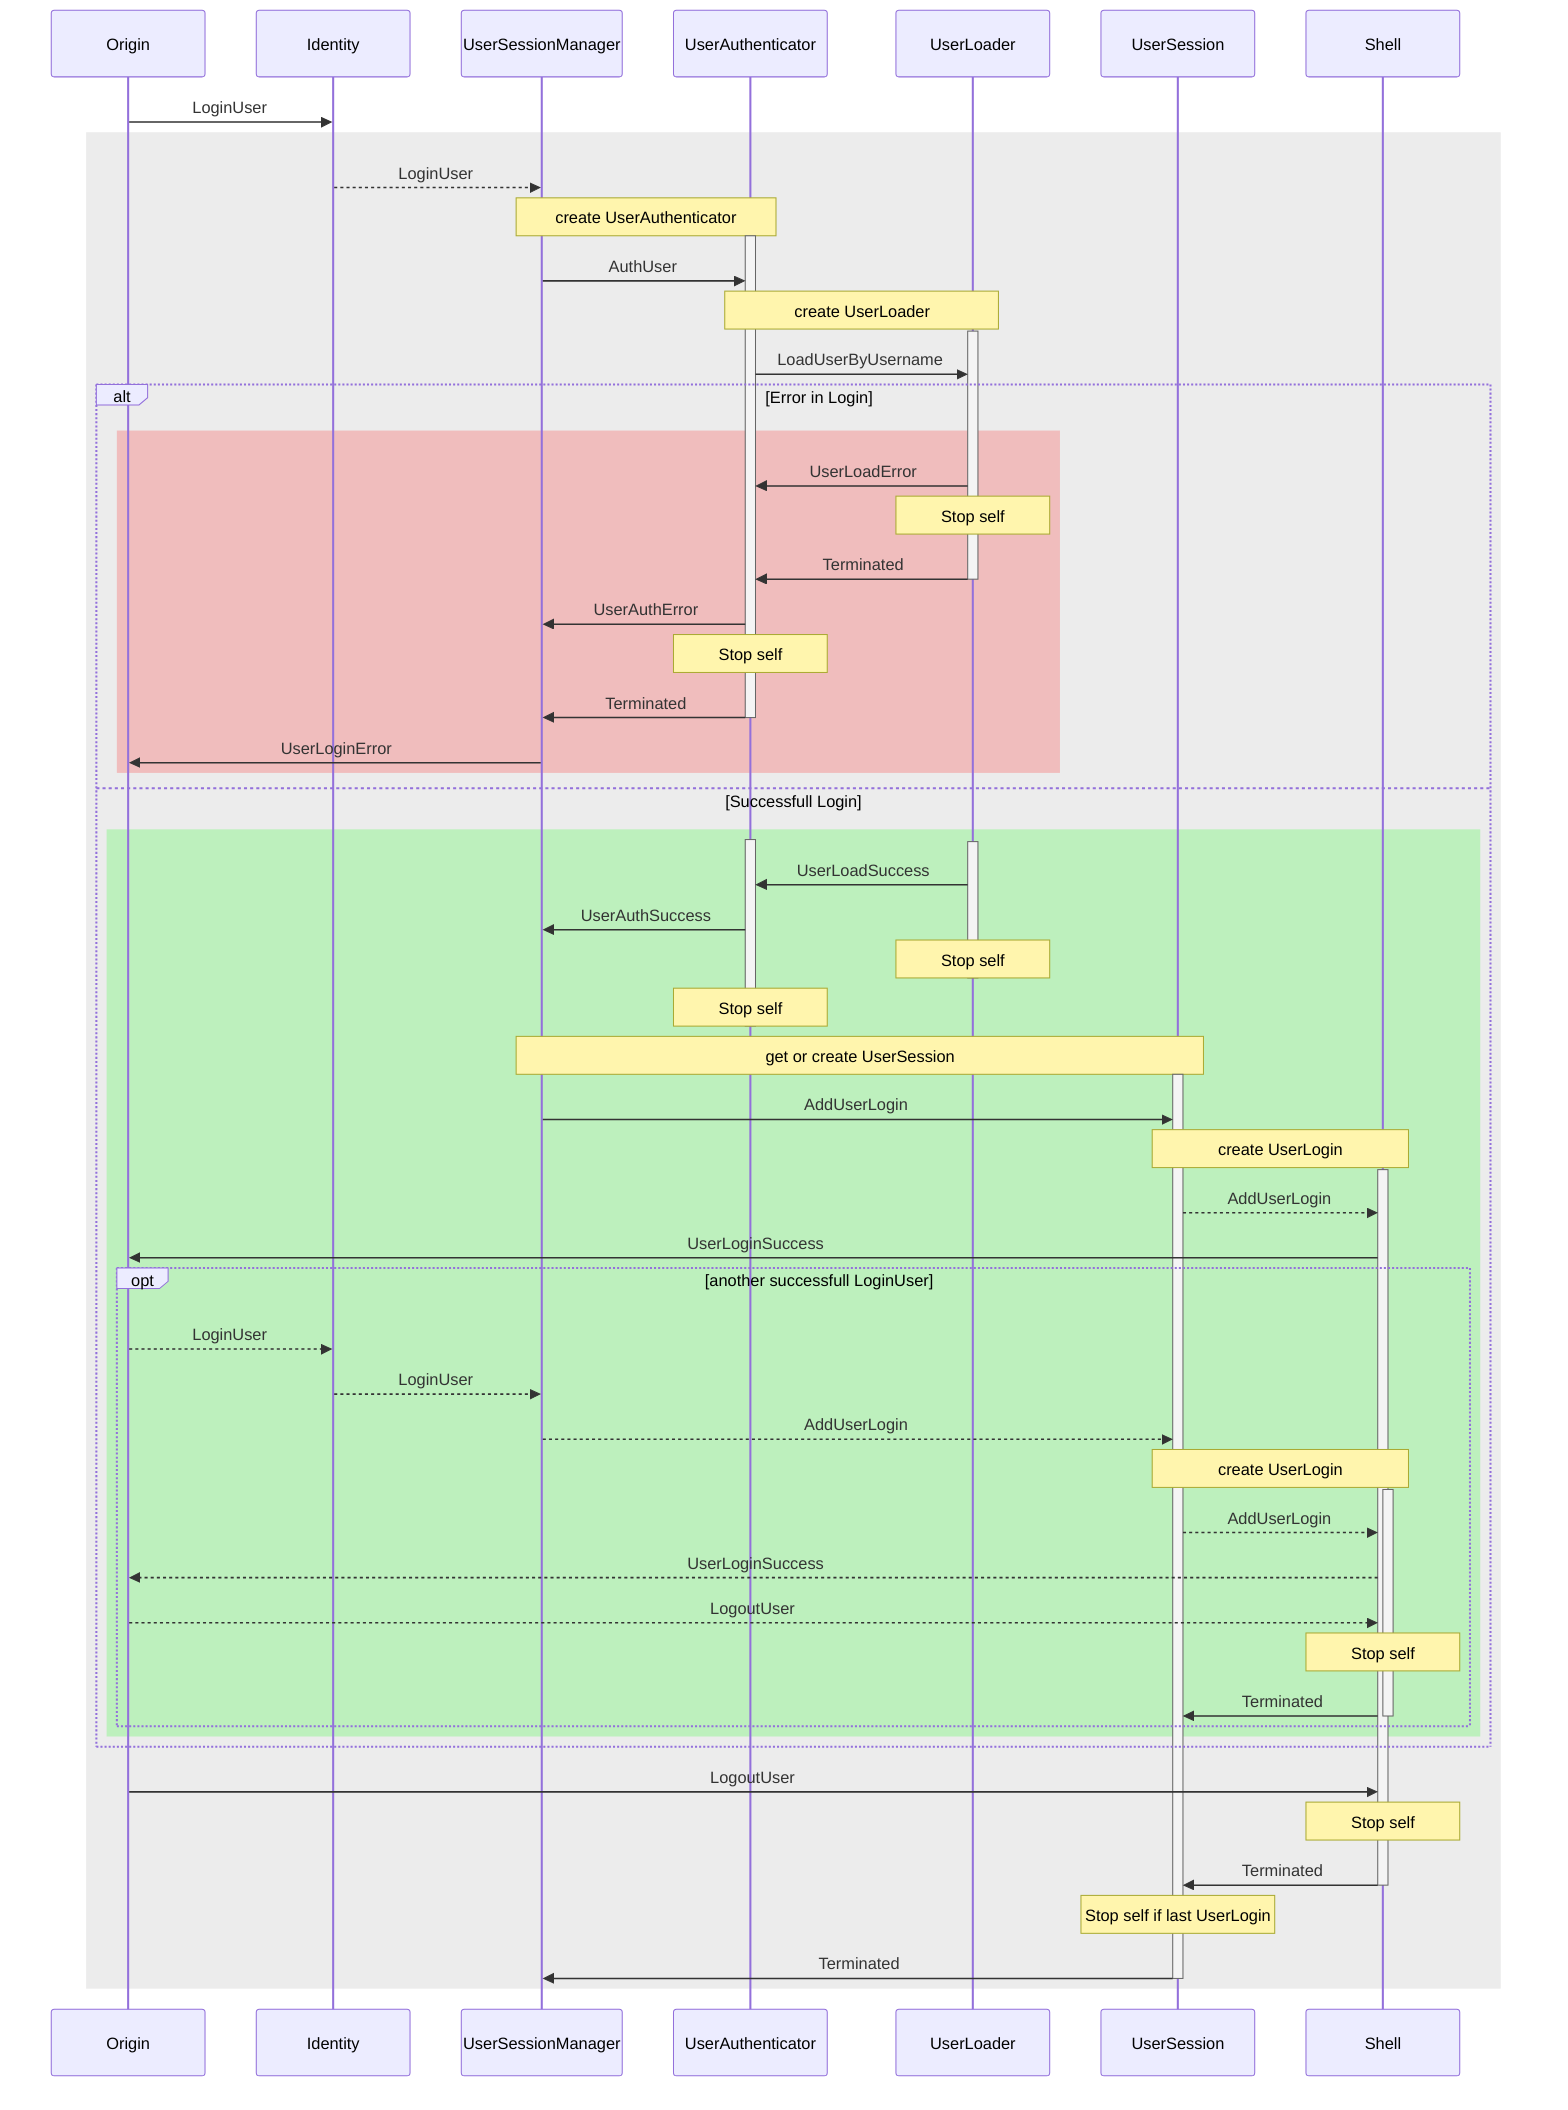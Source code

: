 sequenceDiagram
  participant o as Origin
  participant id as Identity
  participant usm as UserSessionManager
  participant au as UserAuthenticator
  participant lo as UserLoader
  participant us as UserSession
  participant sh as Shell

  o->>id:LoginUser
  rect rgba(160, 160, 160, .2)
    id-->>usm:LoginUser
    Note over usm,au:create UserAuthenticator
    activate au
    usm->>au:AuthUser
    Note over au,lo:create UserLoader
    activate lo
    au->>lo:LoadUserByUsername
    alt Error in Login
      rect rgba(255, 0, 0, .2)
        lo->>au:UserLoadError
        Note over lo:Stop self
        lo->>au:Terminated
        deactivate lo
        au->>usm:UserAuthError
        Note over au:Stop self
        au->>usm:Terminated
        deactivate au
        usm->>o:UserLoginError
      end
    else Successfull Login
      rect rgba(0, 255, 0, .2)
        activate au
        activate lo
        lo->>au:UserLoadSuccess
        au->>usm:UserAuthSuccess
        Note over lo:Stop self
        deactivate lo
        Note over au:Stop self
        deactivate au
        Note over usm,us:get or create UserSession
        activate us
        usm->>us:AddUserLogin
        Note over us,sh:create UserLogin
        activate sh
        us-->>sh:AddUserLogin
        sh->>o:UserLoginSuccess
        opt another successfull LoginUser
          o-->>id:LoginUser
          id-->>usm:LoginUser
          usm-->>us:AddUserLogin
          Note over us,sh:create UserLogin
          activate sh
          us-->>sh:AddUserLogin
          sh-->>o:UserLoginSuccess
          o-->>sh:LogoutUser
          Note over sh:Stop self
          sh->>us:Terminated
          deactivate sh
        end
      end
    end
    o->>sh:LogoutUser
    Note over sh:Stop self
    sh->>us:Terminated
    deactivate sh
    Note over us:Stop self if last UserLogin
    us->>usm:Terminated
    deactivate us
  end